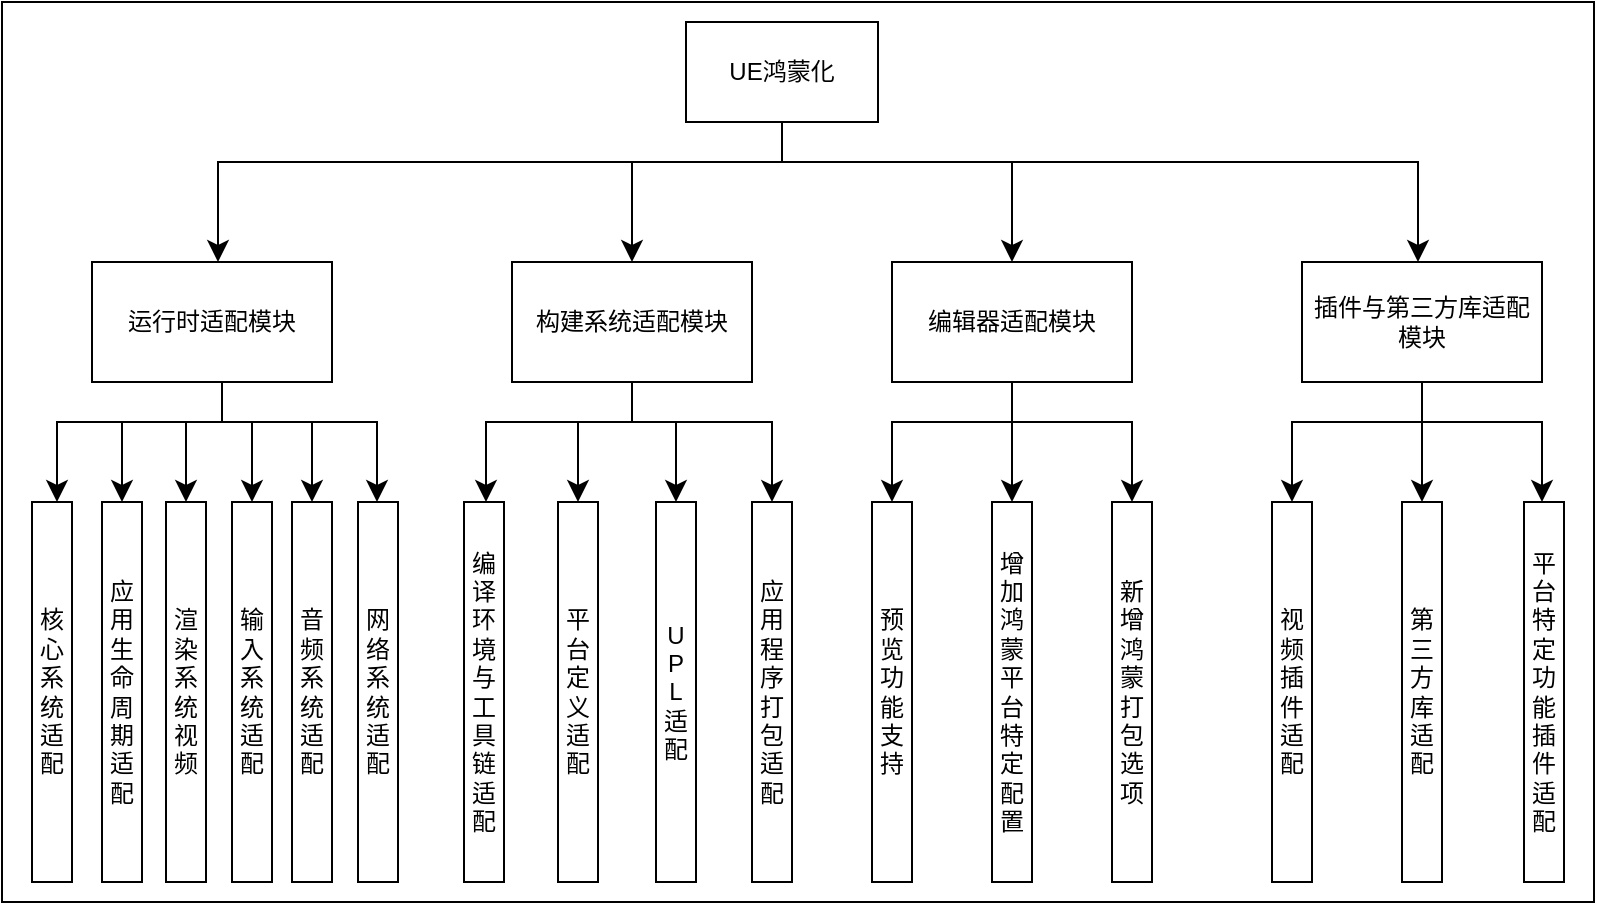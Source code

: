 <mxfile version="27.0.9">
  <diagram name="第 1 页" id="jOQz_b7_vfbkGV_zgNSB">
    <mxGraphModel dx="888" dy="466" grid="0" gridSize="10" guides="1" tooltips="1" connect="1" arrows="1" fold="1" page="1" pageScale="1" pageWidth="827" pageHeight="1169" math="0" shadow="0">
      <root>
        <mxCell id="0" />
        <mxCell id="1" parent="0" />
        <mxCell id="gmD8yFYFnmh3HyaKJykw-26" value="" style="rounded=0;whiteSpace=wrap;html=1;" parent="1" vertex="1">
          <mxGeometry x="15" y="70" width="796" height="450" as="geometry" />
        </mxCell>
        <mxCell id="gmD8yFYFnmh3HyaKJykw-1" value="UE鸿蒙化" style="rounded=0;whiteSpace=wrap;html=1;" parent="1" vertex="1">
          <mxGeometry x="357" y="80" width="96" height="50" as="geometry" />
        </mxCell>
        <mxCell id="gmD8yFYFnmh3HyaKJykw-2" value="运行时适配模块" style="rounded=0;whiteSpace=wrap;html=1;" parent="1" vertex="1">
          <mxGeometry x="60" y="200" width="120" height="60" as="geometry" />
        </mxCell>
        <mxCell id="gmD8yFYFnmh3HyaKJykw-3" value="构建系统适配模块" style="rounded=0;whiteSpace=wrap;html=1;" parent="1" vertex="1">
          <mxGeometry x="270" y="200" width="120" height="60" as="geometry" />
        </mxCell>
        <mxCell id="gmD8yFYFnmh3HyaKJykw-4" value="编辑器适配模块" style="rounded=0;whiteSpace=wrap;html=1;" parent="1" vertex="1">
          <mxGeometry x="460" y="200" width="120" height="60" as="geometry" />
        </mxCell>
        <mxCell id="gmD8yFYFnmh3HyaKJykw-5" value="插件与第三方库适配模块" style="rounded=0;whiteSpace=wrap;html=1;" parent="1" vertex="1">
          <mxGeometry x="665" y="200" width="120" height="60" as="geometry" />
        </mxCell>
        <mxCell id="gmD8yFYFnmh3HyaKJykw-6" value="核心系统适配" style="rounded=0;whiteSpace=wrap;html=1;" parent="1" vertex="1">
          <mxGeometry x="30" y="320" width="20" height="190" as="geometry" />
        </mxCell>
        <mxCell id="gmD8yFYFnmh3HyaKJykw-7" value="应用生命周期适配" style="rounded=0;whiteSpace=wrap;html=1;" parent="1" vertex="1">
          <mxGeometry x="65" y="320" width="20" height="190" as="geometry" />
        </mxCell>
        <mxCell id="gmD8yFYFnmh3HyaKJykw-8" value="渲染系统视频" style="rounded=0;whiteSpace=wrap;html=1;" parent="1" vertex="1">
          <mxGeometry x="97" y="320" width="20" height="190" as="geometry" />
        </mxCell>
        <mxCell id="gmD8yFYFnmh3HyaKJykw-9" value="输入系统适配" style="rounded=0;whiteSpace=wrap;html=1;" parent="1" vertex="1">
          <mxGeometry x="130" y="320" width="20" height="190" as="geometry" />
        </mxCell>
        <mxCell id="gmD8yFYFnmh3HyaKJykw-10" value="音频系统适配" style="rounded=0;whiteSpace=wrap;html=1;" parent="1" vertex="1">
          <mxGeometry x="160" y="320" width="20" height="190" as="geometry" />
        </mxCell>
        <mxCell id="gmD8yFYFnmh3HyaKJykw-11" value="网络系统适配" style="rounded=0;whiteSpace=wrap;html=1;" parent="1" vertex="1">
          <mxGeometry x="193" y="320" width="20" height="190" as="geometry" />
        </mxCell>
        <mxCell id="gmD8yFYFnmh3HyaKJykw-13" value="编译环境与工具链适配" style="rounded=0;whiteSpace=wrap;html=1;" parent="1" vertex="1">
          <mxGeometry x="246" y="320" width="20" height="190" as="geometry" />
        </mxCell>
        <mxCell id="gmD8yFYFnmh3HyaKJykw-14" value="应用程序打包适配" style="rounded=0;whiteSpace=wrap;html=1;" parent="1" vertex="1">
          <mxGeometry x="390" y="320" width="20" height="190" as="geometry" />
        </mxCell>
        <mxCell id="gmD8yFYFnmh3HyaKJykw-15" value="U&lt;div&gt;P&lt;/div&gt;&lt;div&gt;L&lt;div&gt;适配&lt;/div&gt;&lt;/div&gt;" style="rounded=0;whiteSpace=wrap;html=1;" parent="1" vertex="1">
          <mxGeometry x="342" y="320" width="20" height="190" as="geometry" />
        </mxCell>
        <mxCell id="gmD8yFYFnmh3HyaKJykw-17" value="新增鸿蒙打包选项" style="rounded=0;whiteSpace=wrap;html=1;" parent="1" vertex="1">
          <mxGeometry x="570" y="320" width="20" height="190" as="geometry" />
        </mxCell>
        <mxCell id="gmD8yFYFnmh3HyaKJykw-18" value="预览&lt;div&gt;功能支持&lt;/div&gt;" style="rounded=0;whiteSpace=wrap;html=1;" parent="1" vertex="1">
          <mxGeometry x="450" y="320" width="20" height="190" as="geometry" />
        </mxCell>
        <mxCell id="gmD8yFYFnmh3HyaKJykw-19" value="增加鸿蒙平台特定配置" style="rounded=0;whiteSpace=wrap;html=1;" parent="1" vertex="1">
          <mxGeometry x="510" y="320" width="20" height="190" as="geometry" />
        </mxCell>
        <mxCell id="gmD8yFYFnmh3HyaKJykw-20" value="视频插件适配" style="rounded=0;whiteSpace=wrap;html=1;" parent="1" vertex="1">
          <mxGeometry x="650" y="320" width="20" height="190" as="geometry" />
        </mxCell>
        <mxCell id="gmD8yFYFnmh3HyaKJykw-21" value="第三方库适配" style="rounded=0;whiteSpace=wrap;html=1;" parent="1" vertex="1">
          <mxGeometry x="715" y="320" width="20" height="190" as="geometry" />
        </mxCell>
        <mxCell id="gmD8yFYFnmh3HyaKJykw-22" value="平台特定功能插件&lt;div&gt;适配&lt;/div&gt;" style="rounded=0;whiteSpace=wrap;html=1;" parent="1" vertex="1">
          <mxGeometry x="776" y="320" width="20" height="190" as="geometry" />
        </mxCell>
        <mxCell id="gmD8yFYFnmh3HyaKJykw-29" value="" style="edgeStyle=elbowEdgeStyle;elbow=horizontal;endArrow=classic;html=1;curved=0;rounded=0;endSize=8;startSize=8;exitX=0.5;exitY=1;exitDx=0;exitDy=0;" parent="1" edge="1">
          <mxGeometry width="50" height="50" relative="1" as="geometry">
            <mxPoint x="464" y="150" as="sourcePoint" />
            <mxPoint x="330" y="200" as="targetPoint" />
            <Array as="points">
              <mxPoint x="330" y="200" />
            </Array>
          </mxGeometry>
        </mxCell>
        <mxCell id="gmD8yFYFnmh3HyaKJykw-30" value="" style="edgeStyle=elbowEdgeStyle;elbow=horizontal;endArrow=classic;html=1;curved=0;rounded=0;endSize=8;startSize=8;" parent="1" edge="1">
          <mxGeometry width="50" height="50" relative="1" as="geometry">
            <mxPoint x="330" y="150" as="sourcePoint" />
            <mxPoint x="123" y="200" as="targetPoint" />
            <Array as="points">
              <mxPoint x="123" y="200" />
            </Array>
          </mxGeometry>
        </mxCell>
        <mxCell id="gmD8yFYFnmh3HyaKJykw-31" value="" style="edgeStyle=elbowEdgeStyle;elbow=horizontal;endArrow=classic;html=1;curved=0;rounded=0;endSize=8;startSize=8;" parent="1" edge="1">
          <mxGeometry width="50" height="50" relative="1" as="geometry">
            <mxPoint x="440" y="150" as="sourcePoint" />
            <mxPoint x="520" y="200" as="targetPoint" />
            <Array as="points">
              <mxPoint x="520" y="180" />
            </Array>
          </mxGeometry>
        </mxCell>
        <mxCell id="gmD8yFYFnmh3HyaKJykw-32" value="" style="edgeStyle=elbowEdgeStyle;elbow=horizontal;endArrow=classic;html=1;curved=0;rounded=0;endSize=8;startSize=8;" parent="1" edge="1">
          <mxGeometry width="50" height="50" relative="1" as="geometry">
            <mxPoint x="501" y="150" as="sourcePoint" />
            <mxPoint x="723" y="200" as="targetPoint" />
            <Array as="points">
              <mxPoint x="723" y="180" />
            </Array>
          </mxGeometry>
        </mxCell>
        <mxCell id="gmD8yFYFnmh3HyaKJykw-40" value="" style="line;strokeWidth=1;direction=south;html=1;" parent="1" vertex="1">
          <mxGeometry x="400" y="130" width="10" height="20" as="geometry" />
        </mxCell>
        <mxCell id="gmD8yFYFnmh3HyaKJykw-43" value="" style="edgeStyle=elbowEdgeStyle;elbow=horizontal;endArrow=classic;html=1;curved=0;rounded=0;endSize=8;startSize=8;exitX=1;exitY=0.5;exitDx=0;exitDy=0;exitPerimeter=0;" parent="1" edge="1">
          <mxGeometry width="50" height="50" relative="1" as="geometry">
            <mxPoint x="332" y="280" as="sourcePoint" />
            <mxPoint x="257" y="320" as="targetPoint" />
            <Array as="points">
              <mxPoint x="257" y="330" />
            </Array>
          </mxGeometry>
        </mxCell>
        <mxCell id="gmD8yFYFnmh3HyaKJykw-44" value="" style="edgeStyle=elbowEdgeStyle;elbow=horizontal;endArrow=classic;html=1;curved=0;rounded=0;endSize=8;startSize=8;" parent="1" edge="1">
          <mxGeometry width="50" height="50" relative="1" as="geometry">
            <mxPoint x="342" y="280" as="sourcePoint" />
            <mxPoint x="352" y="320" as="targetPoint" />
            <Array as="points">
              <mxPoint x="352" y="310" />
            </Array>
          </mxGeometry>
        </mxCell>
        <mxCell id="gmD8yFYFnmh3HyaKJykw-45" value="" style="edgeStyle=elbowEdgeStyle;elbow=horizontal;endArrow=classic;html=1;curved=0;rounded=0;endSize=8;startSize=8;exitX=1;exitY=0.5;exitDx=0;exitDy=0;exitPerimeter=0;" parent="1" edge="1">
          <mxGeometry width="50" height="50" relative="1" as="geometry">
            <mxPoint x="335" y="280" as="sourcePoint" />
            <mxPoint x="400" y="320" as="targetPoint" />
            <Array as="points">
              <mxPoint x="400" y="300" />
            </Array>
          </mxGeometry>
        </mxCell>
        <mxCell id="gmD8yFYFnmh3HyaKJykw-46" value="" style="line;strokeWidth=1;direction=south;html=1;" parent="1" vertex="1">
          <mxGeometry x="325" y="260" width="10" height="20" as="geometry" />
        </mxCell>
        <mxCell id="gmD8yFYFnmh3HyaKJykw-48" value="" style="edgeStyle=elbowEdgeStyle;elbow=horizontal;endArrow=classic;html=1;curved=0;rounded=0;endSize=8;startSize=8;exitX=1;exitY=0.5;exitDx=0;exitDy=0;exitPerimeter=0;" parent="1" edge="1">
          <mxGeometry width="50" height="50" relative="1" as="geometry">
            <mxPoint x="535" y="280" as="sourcePoint" />
            <mxPoint x="460" y="320" as="targetPoint" />
            <Array as="points">
              <mxPoint x="460" y="330" />
            </Array>
          </mxGeometry>
        </mxCell>
        <mxCell id="gmD8yFYFnmh3HyaKJykw-49" value="" style="edgeStyle=elbowEdgeStyle;elbow=horizontal;endArrow=classic;html=1;curved=0;rounded=0;endSize=8;startSize=8;" parent="1" edge="1">
          <mxGeometry width="50" height="50" relative="1" as="geometry">
            <mxPoint x="510" y="280" as="sourcePoint" />
            <mxPoint x="520" y="320" as="targetPoint" />
            <Array as="points">
              <mxPoint x="520" y="310" />
            </Array>
          </mxGeometry>
        </mxCell>
        <mxCell id="gmD8yFYFnmh3HyaKJykw-50" value="" style="edgeStyle=elbowEdgeStyle;elbow=horizontal;endArrow=classic;html=1;curved=0;rounded=0;endSize=8;startSize=8;exitX=1;exitY=0.5;exitDx=0;exitDy=0;exitPerimeter=0;" parent="1" edge="1">
          <mxGeometry width="50" height="50" relative="1" as="geometry">
            <mxPoint x="515" y="280" as="sourcePoint" />
            <mxPoint x="580" y="320" as="targetPoint" />
            <Array as="points">
              <mxPoint x="580" y="300" />
            </Array>
          </mxGeometry>
        </mxCell>
        <mxCell id="gmD8yFYFnmh3HyaKJykw-51" value="" style="line;strokeWidth=1;direction=south;html=1;" parent="1" vertex="1">
          <mxGeometry x="515" y="260" width="10" height="20" as="geometry" />
        </mxCell>
        <mxCell id="gmD8yFYFnmh3HyaKJykw-56" value="" style="edgeStyle=elbowEdgeStyle;elbow=horizontal;endArrow=classic;html=1;curved=0;rounded=0;endSize=8;startSize=8;exitX=1;exitY=0.5;exitDx=0;exitDy=0;exitPerimeter=0;" parent="1" edge="1">
          <mxGeometry width="50" height="50" relative="1" as="geometry">
            <mxPoint x="735" y="280" as="sourcePoint" />
            <mxPoint x="660" y="320" as="targetPoint" />
            <Array as="points">
              <mxPoint x="660" y="330" />
            </Array>
          </mxGeometry>
        </mxCell>
        <mxCell id="gmD8yFYFnmh3HyaKJykw-57" value="" style="edgeStyle=elbowEdgeStyle;elbow=horizontal;endArrow=classic;html=1;curved=0;rounded=0;endSize=8;startSize=8;" parent="1" edge="1">
          <mxGeometry width="50" height="50" relative="1" as="geometry">
            <mxPoint x="715" y="280" as="sourcePoint" />
            <mxPoint x="725" y="320" as="targetPoint" />
            <Array as="points">
              <mxPoint x="725" y="310" />
            </Array>
          </mxGeometry>
        </mxCell>
        <mxCell id="gmD8yFYFnmh3HyaKJykw-58" value="" style="edgeStyle=elbowEdgeStyle;elbow=horizontal;endArrow=classic;html=1;curved=0;rounded=0;endSize=8;startSize=8;exitX=1;exitY=0.5;exitDx=0;exitDy=0;exitPerimeter=0;" parent="1" edge="1">
          <mxGeometry width="50" height="50" relative="1" as="geometry">
            <mxPoint x="720" y="280" as="sourcePoint" />
            <mxPoint x="785" y="320" as="targetPoint" />
            <Array as="points">
              <mxPoint x="785" y="300" />
            </Array>
          </mxGeometry>
        </mxCell>
        <mxCell id="gmD8yFYFnmh3HyaKJykw-59" value="" style="line;strokeWidth=1;direction=south;html=1;" parent="1" vertex="1">
          <mxGeometry x="720" y="260" width="10" height="20" as="geometry" />
        </mxCell>
        <mxCell id="gmD8yFYFnmh3HyaKJykw-60" value="" style="edgeStyle=elbowEdgeStyle;elbow=horizontal;endArrow=classic;html=1;curved=0;rounded=0;endSize=8;startSize=8;exitX=1;exitY=0.5;exitDx=0;exitDy=0;exitPerimeter=0;" parent="1" edge="1">
          <mxGeometry width="50" height="50" relative="1" as="geometry">
            <mxPoint x="117.5" y="280" as="sourcePoint" />
            <mxPoint x="42.5" y="320" as="targetPoint" />
            <Array as="points">
              <mxPoint x="42.5" y="330" />
            </Array>
          </mxGeometry>
        </mxCell>
        <mxCell id="gmD8yFYFnmh3HyaKJykw-61" value="" style="edgeStyle=elbowEdgeStyle;elbow=horizontal;endArrow=classic;html=1;curved=0;rounded=0;endSize=8;startSize=8;" parent="1" edge="1">
          <mxGeometry width="50" height="50" relative="1" as="geometry">
            <mxPoint x="130" y="280" as="sourcePoint" />
            <mxPoint x="140" y="320" as="targetPoint" />
            <Array as="points">
              <mxPoint x="140" y="310" />
            </Array>
          </mxGeometry>
        </mxCell>
        <mxCell id="gmD8yFYFnmh3HyaKJykw-62" value="" style="edgeStyle=elbowEdgeStyle;elbow=horizontal;endArrow=classic;html=1;curved=0;rounded=0;endSize=8;startSize=8;exitX=1;exitY=0.5;exitDx=0;exitDy=0;exitPerimeter=0;" parent="1" edge="1">
          <mxGeometry width="50" height="50" relative="1" as="geometry">
            <mxPoint x="137.5" y="280" as="sourcePoint" />
            <mxPoint x="202.5" y="320" as="targetPoint" />
            <Array as="points">
              <mxPoint x="202.5" y="300" />
            </Array>
          </mxGeometry>
        </mxCell>
        <mxCell id="gmD8yFYFnmh3HyaKJykw-63" value="" style="line;strokeWidth=1;direction=south;html=1;" parent="1" vertex="1">
          <mxGeometry x="120" y="260" width="10" height="20" as="geometry" />
        </mxCell>
        <mxCell id="gmD8yFYFnmh3HyaKJykw-64" value="" style="edgeStyle=elbowEdgeStyle;elbow=horizontal;endArrow=classic;html=1;curved=0;rounded=0;endSize=8;startSize=8;exitX=1;exitY=0.5;exitDx=0;exitDy=0;exitPerimeter=0;" parent="1" edge="1">
          <mxGeometry width="50" height="50" relative="1" as="geometry">
            <mxPoint x="150" y="280" as="sourcePoint" />
            <mxPoint x="75" y="320" as="targetPoint" />
            <Array as="points">
              <mxPoint x="75" y="330" />
            </Array>
          </mxGeometry>
        </mxCell>
        <mxCell id="gmD8yFYFnmh3HyaKJykw-65" value="" style="edgeStyle=elbowEdgeStyle;elbow=horizontal;endArrow=classic;html=1;curved=0;rounded=0;endSize=8;startSize=8;exitX=1;exitY=0.5;exitDx=0;exitDy=0;exitPerimeter=0;" parent="1" edge="1">
          <mxGeometry width="50" height="50" relative="1" as="geometry">
            <mxPoint x="182" y="280" as="sourcePoint" />
            <mxPoint x="107" y="320" as="targetPoint" />
            <Array as="points">
              <mxPoint x="107" y="330" />
            </Array>
          </mxGeometry>
        </mxCell>
        <mxCell id="gmD8yFYFnmh3HyaKJykw-66" value="" style="edgeStyle=elbowEdgeStyle;elbow=horizontal;endArrow=classic;html=1;curved=0;rounded=0;endSize=8;startSize=8;exitX=1;exitY=0.5;exitDx=0;exitDy=0;exitPerimeter=0;" parent="1" edge="1">
          <mxGeometry width="50" height="50" relative="1" as="geometry">
            <mxPoint x="105" y="280" as="sourcePoint" />
            <mxPoint x="170" y="320" as="targetPoint" />
            <Array as="points">
              <mxPoint x="170" y="300" />
            </Array>
          </mxGeometry>
        </mxCell>
        <mxCell id="cK6l_rPGmRLCW95OG5WC-1" value="" style="edgeStyle=elbowEdgeStyle;elbow=horizontal;endArrow=classic;html=1;curved=0;rounded=0;endSize=8;startSize=8;exitX=1;exitY=0.5;exitDx=0;exitDy=0;exitPerimeter=0;" edge="1" parent="1">
          <mxGeometry width="50" height="50" relative="1" as="geometry">
            <mxPoint x="378" y="280" as="sourcePoint" />
            <mxPoint x="303" y="320" as="targetPoint" />
            <Array as="points">
              <mxPoint x="303" y="330" />
            </Array>
          </mxGeometry>
        </mxCell>
        <mxCell id="cK6l_rPGmRLCW95OG5WC-2" value="平台定义适配" style="rounded=0;whiteSpace=wrap;html=1;" vertex="1" parent="1">
          <mxGeometry x="293" y="320" width="20" height="190" as="geometry" />
        </mxCell>
      </root>
    </mxGraphModel>
  </diagram>
</mxfile>
